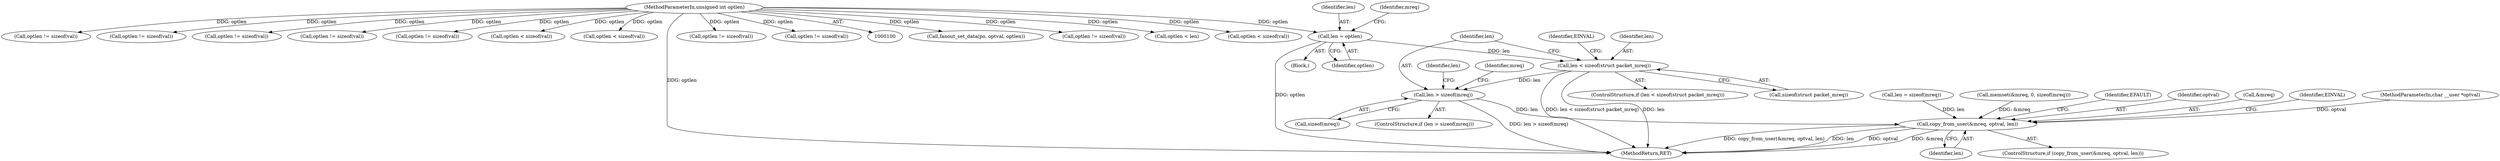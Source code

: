 digraph "0_linux_84ac7260236a49c79eede91617700174c2c19b0c_0@API" {
"1000144" [label="(Call,len < sizeof(struct packet_mreq))"];
"1000134" [label="(Call,len = optlen)"];
"1000105" [label="(MethodParameterIn,unsigned int optlen)"];
"1000152" [label="(Call,len > sizeof(mreq))"];
"1000161" [label="(Call,copy_from_user(&mreq, optval, len))"];
"1000143" [label="(ControlStructure,if (len < sizeof(struct packet_mreq)))"];
"1000161" [label="(Call,copy_from_user(&mreq, optval, len))"];
"1000156" [label="(Call,len = sizeof(mreq))"];
"1000599" [label="(Call,fanout_set_data(po, optval, optlen))"];
"1000137" [label="(Call,memset(&mreq, 0, sizeof(mreq)))"];
"1000279" [label="(Call,optlen != sizeof(val))"];
"1000220" [label="(Call,optlen < len)"];
"1000168" [label="(Identifier,EFAULT)"];
"1000150" [label="(Identifier,EINVAL)"];
"1000420" [label="(Call,optlen < sizeof(val))"];
"1000134" [label="(Call,len = optlen)"];
"1000152" [label="(Call,len > sizeof(mreq))"];
"1000164" [label="(Identifier,optval)"];
"1000534" [label="(Call,optlen != sizeof(val))"];
"1000105" [label="(MethodParameterIn,unsigned int optlen)"];
"1000162" [label="(Call,&mreq)"];
"1000250" [label="(Call,optlen != sizeof(val))"];
"1000145" [label="(Identifier,len)"];
"1000171" [label="(Identifier,EINVAL)"];
"1000157" [label="(Identifier,len)"];
"1000144" [label="(Call,len < sizeof(struct packet_mreq))"];
"1000375" [label="(Call,optlen != sizeof(val))"];
"1000135" [label="(Identifier,len)"];
"1000146" [label="(Call,sizeof(struct packet_mreq))"];
"1000332" [label="(Call,optlen != sizeof(val))"];
"1000139" [label="(Identifier,mreq)"];
"1000607" [label="(Call,optlen != sizeof(val))"];
"1000163" [label="(Identifier,mreq)"];
"1000153" [label="(Identifier,len)"];
"1000450" [label="(Call,optlen < sizeof(val))"];
"1000504" [label="(Call,optlen < sizeof(val))"];
"1000154" [label="(Call,sizeof(mreq))"];
"1000683" [label="(MethodReturn,RET)"];
"1000160" [label="(ControlStructure,if (copy_from_user(&mreq, optval, len)))"];
"1000562" [label="(Call,optlen != sizeof(val))"];
"1000131" [label="(Block,)"];
"1000104" [label="(MethodParameterIn,char __user *optval)"];
"1000652" [label="(Call,optlen != sizeof(val))"];
"1000151" [label="(ControlStructure,if (len > sizeof(mreq)))"];
"1000165" [label="(Identifier,len)"];
"1000136" [label="(Identifier,optlen)"];
"1000144" -> "1000143"  [label="AST: "];
"1000144" -> "1000146"  [label="CFG: "];
"1000145" -> "1000144"  [label="AST: "];
"1000146" -> "1000144"  [label="AST: "];
"1000150" -> "1000144"  [label="CFG: "];
"1000153" -> "1000144"  [label="CFG: "];
"1000144" -> "1000683"  [label="DDG: len < sizeof(struct packet_mreq)"];
"1000144" -> "1000683"  [label="DDG: len"];
"1000134" -> "1000144"  [label="DDG: len"];
"1000144" -> "1000152"  [label="DDG: len"];
"1000134" -> "1000131"  [label="AST: "];
"1000134" -> "1000136"  [label="CFG: "];
"1000135" -> "1000134"  [label="AST: "];
"1000136" -> "1000134"  [label="AST: "];
"1000139" -> "1000134"  [label="CFG: "];
"1000134" -> "1000683"  [label="DDG: optlen"];
"1000105" -> "1000134"  [label="DDG: optlen"];
"1000105" -> "1000100"  [label="AST: "];
"1000105" -> "1000683"  [label="DDG: optlen"];
"1000105" -> "1000220"  [label="DDG: optlen"];
"1000105" -> "1000250"  [label="DDG: optlen"];
"1000105" -> "1000279"  [label="DDG: optlen"];
"1000105" -> "1000332"  [label="DDG: optlen"];
"1000105" -> "1000375"  [label="DDG: optlen"];
"1000105" -> "1000420"  [label="DDG: optlen"];
"1000105" -> "1000450"  [label="DDG: optlen"];
"1000105" -> "1000504"  [label="DDG: optlen"];
"1000105" -> "1000534"  [label="DDG: optlen"];
"1000105" -> "1000562"  [label="DDG: optlen"];
"1000105" -> "1000599"  [label="DDG: optlen"];
"1000105" -> "1000607"  [label="DDG: optlen"];
"1000105" -> "1000652"  [label="DDG: optlen"];
"1000152" -> "1000151"  [label="AST: "];
"1000152" -> "1000154"  [label="CFG: "];
"1000153" -> "1000152"  [label="AST: "];
"1000154" -> "1000152"  [label="AST: "];
"1000157" -> "1000152"  [label="CFG: "];
"1000163" -> "1000152"  [label="CFG: "];
"1000152" -> "1000683"  [label="DDG: len > sizeof(mreq)"];
"1000152" -> "1000161"  [label="DDG: len"];
"1000161" -> "1000160"  [label="AST: "];
"1000161" -> "1000165"  [label="CFG: "];
"1000162" -> "1000161"  [label="AST: "];
"1000164" -> "1000161"  [label="AST: "];
"1000165" -> "1000161"  [label="AST: "];
"1000168" -> "1000161"  [label="CFG: "];
"1000171" -> "1000161"  [label="CFG: "];
"1000161" -> "1000683"  [label="DDG: optval"];
"1000161" -> "1000683"  [label="DDG: &mreq"];
"1000161" -> "1000683"  [label="DDG: copy_from_user(&mreq, optval, len)"];
"1000161" -> "1000683"  [label="DDG: len"];
"1000137" -> "1000161"  [label="DDG: &mreq"];
"1000104" -> "1000161"  [label="DDG: optval"];
"1000156" -> "1000161"  [label="DDG: len"];
}
